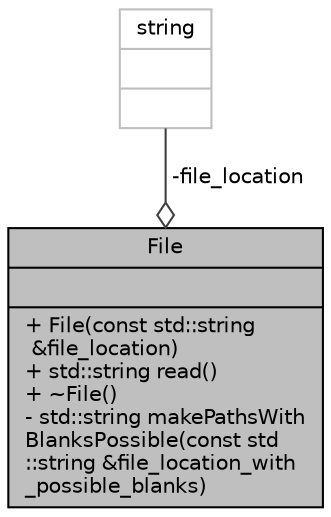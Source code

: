 digraph "File"
{
 // INTERACTIVE_SVG=YES
 // LATEX_PDF_SIZE
  bgcolor="transparent";
  edge [fontname="Helvetica",fontsize="10",labelfontname="Helvetica",labelfontsize="10"];
  node [fontname="Helvetica",fontsize="10",shape=record];
  Node1 [label="{File\n||+  File(const std::string\l &file_location)\l+ std::string read()\l+  ~File()\l- std::string makePathsWith\lBlanksPossible(const std\l::string &file_location_with\l_possible_blanks)\l}",height=0.2,width=0.4,color="black", fillcolor="grey75", style="filled", fontcolor="black",tooltip=" "];
  Node2 -> Node1 [color="grey25",fontsize="10",style="solid",label=" -file_location" ,arrowhead="odiamond"];
  Node2 [label="{string\n||}",height=0.2,width=0.4,color="grey75",tooltip=" "];
}
